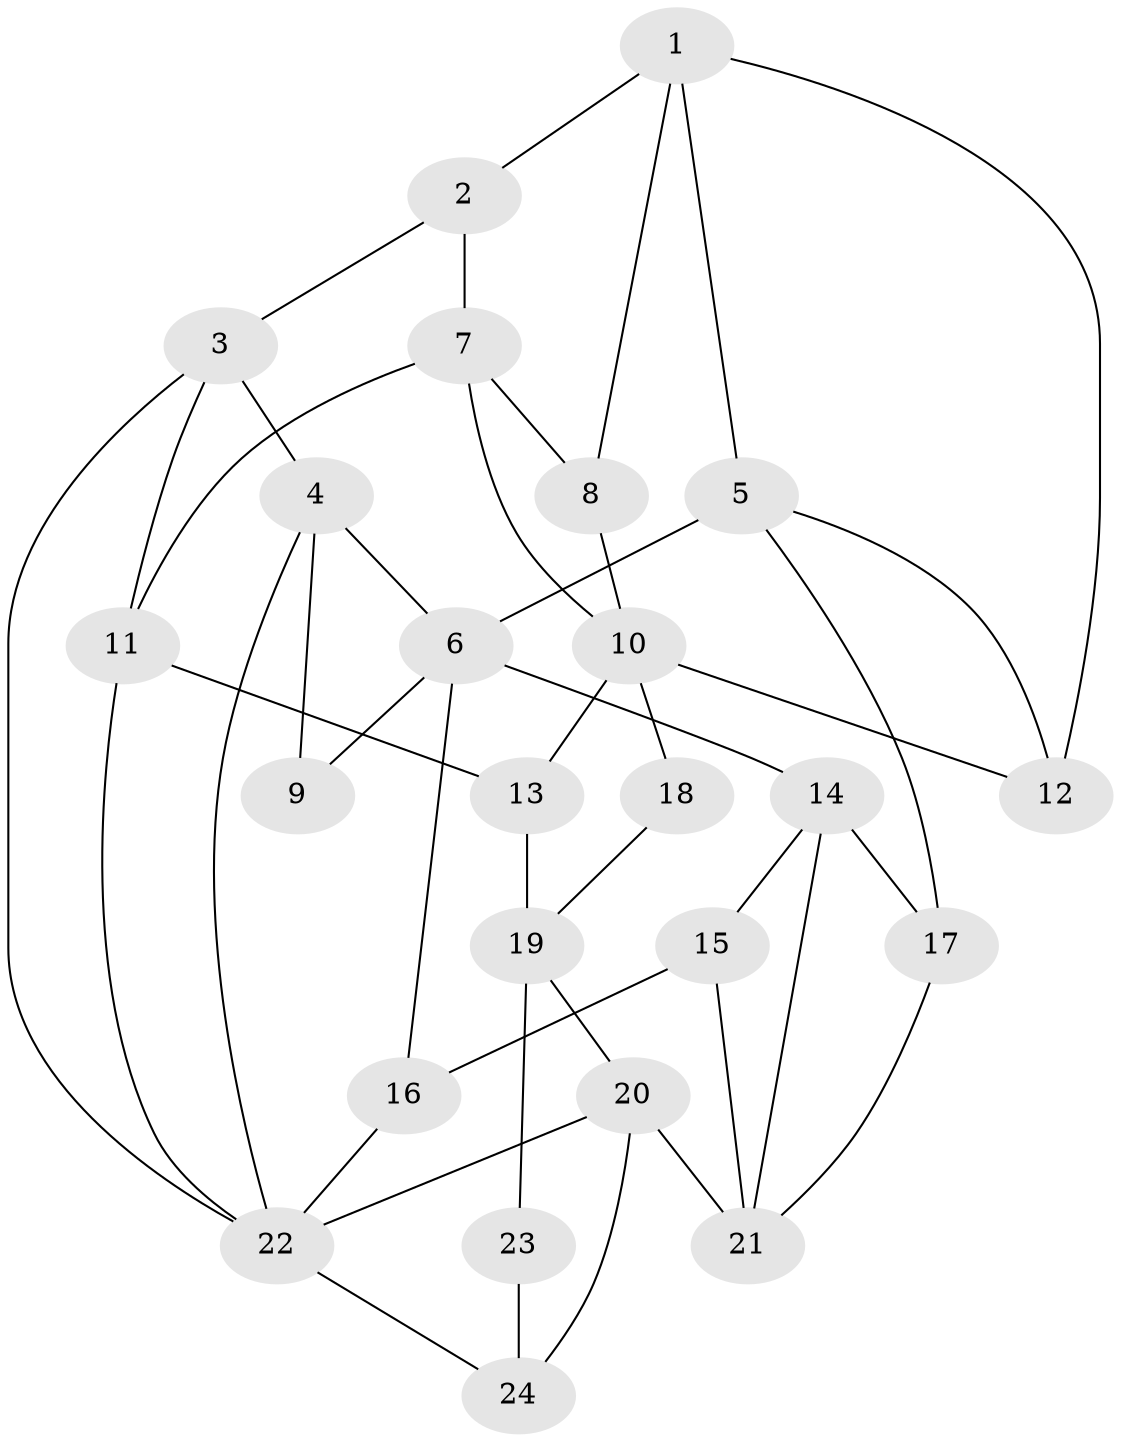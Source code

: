 // original degree distribution, {3: 0.03333333333333333, 4: 0.23333333333333334, 5: 0.5333333333333333, 6: 0.2}
// Generated by graph-tools (version 1.1) at 2025/54/03/04/25 22:54:49]
// undirected, 24 vertices, 43 edges
graph export_dot {
  node [color=gray90,style=filled];
  1;
  2;
  3;
  4;
  5;
  6;
  7;
  8;
  9;
  10;
  11;
  12;
  13;
  14;
  15;
  16;
  17;
  18;
  19;
  20;
  21;
  22;
  23;
  24;
  1 -- 2 [weight=1.0];
  1 -- 5 [weight=1.0];
  1 -- 8 [weight=1.0];
  1 -- 12 [weight=1.0];
  2 -- 3 [weight=1.0];
  2 -- 7 [weight=2.0];
  3 -- 4 [weight=1.0];
  3 -- 11 [weight=1.0];
  3 -- 22 [weight=1.0];
  4 -- 6 [weight=1.0];
  4 -- 9 [weight=2.0];
  4 -- 22 [weight=1.0];
  5 -- 6 [weight=2.0];
  5 -- 12 [weight=1.0];
  5 -- 17 [weight=1.0];
  6 -- 9 [weight=1.0];
  6 -- 14 [weight=1.0];
  6 -- 16 [weight=1.0];
  7 -- 8 [weight=1.0];
  7 -- 10 [weight=1.0];
  7 -- 11 [weight=2.0];
  8 -- 10 [weight=1.0];
  10 -- 12 [weight=1.0];
  10 -- 13 [weight=1.0];
  10 -- 18 [weight=2.0];
  11 -- 13 [weight=2.0];
  11 -- 22 [weight=1.0];
  13 -- 19 [weight=1.0];
  14 -- 15 [weight=1.0];
  14 -- 17 [weight=1.0];
  14 -- 21 [weight=1.0];
  15 -- 16 [weight=2.0];
  15 -- 21 [weight=2.0];
  16 -- 22 [weight=1.0];
  17 -- 21 [weight=1.0];
  18 -- 19 [weight=1.0];
  19 -- 20 [weight=1.0];
  19 -- 23 [weight=2.0];
  20 -- 21 [weight=2.0];
  20 -- 22 [weight=1.0];
  20 -- 24 [weight=1.0];
  22 -- 24 [weight=1.0];
  23 -- 24 [weight=4.0];
}
